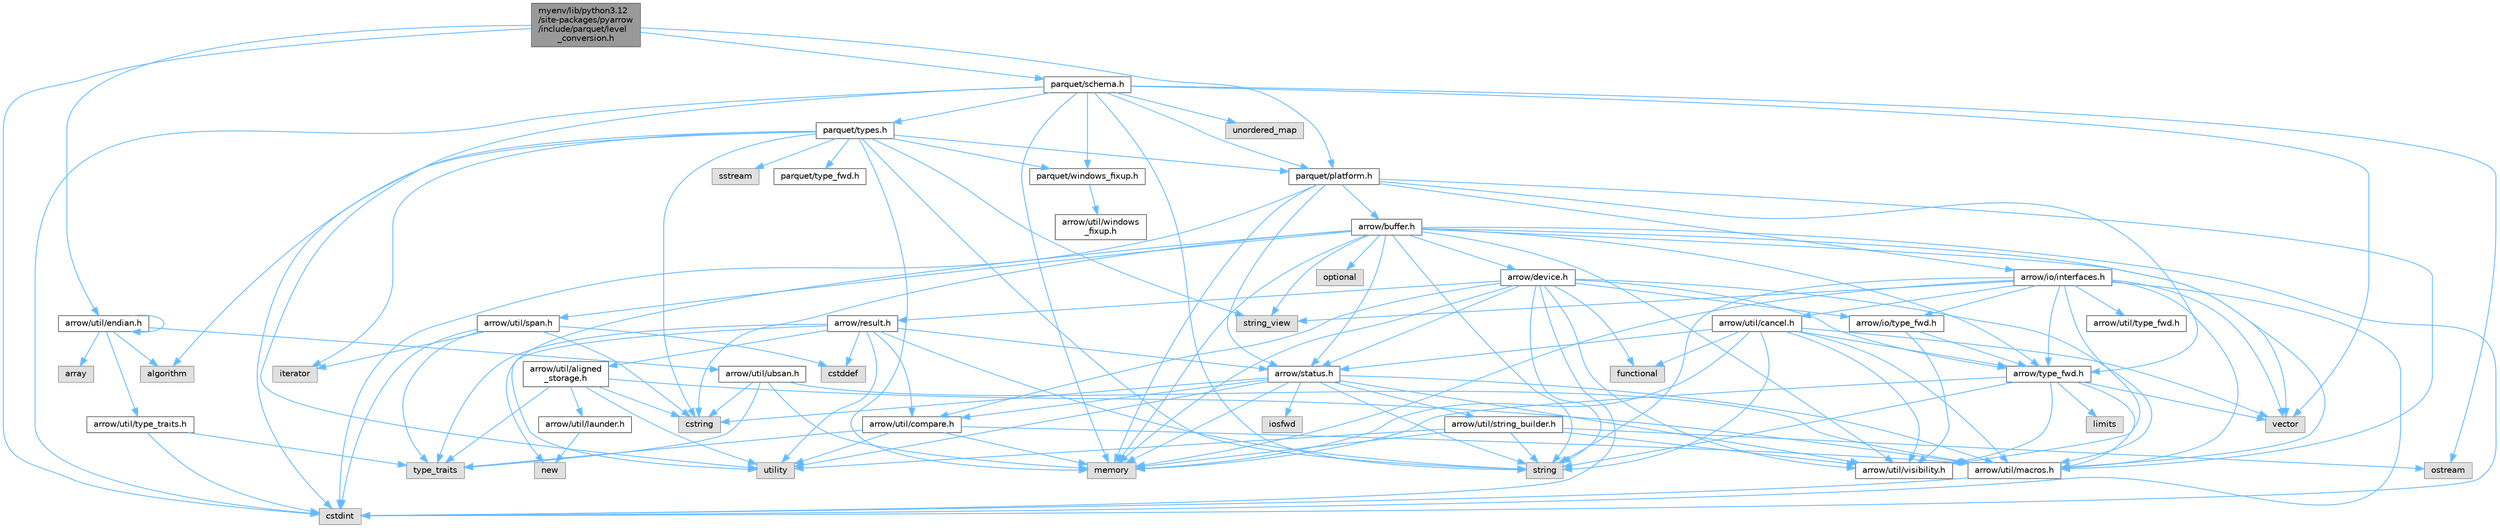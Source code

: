 digraph "myenv/lib/python3.12/site-packages/pyarrow/include/parquet/level_conversion.h"
{
 // LATEX_PDF_SIZE
  bgcolor="transparent";
  edge [fontname=Helvetica,fontsize=10,labelfontname=Helvetica,labelfontsize=10];
  node [fontname=Helvetica,fontsize=10,shape=box,height=0.2,width=0.4];
  Node1 [id="Node000001",label="myenv/lib/python3.12\l/site-packages/pyarrow\l/include/parquet/level\l_conversion.h",height=0.2,width=0.4,color="gray40", fillcolor="grey60", style="filled", fontcolor="black",tooltip=" "];
  Node1 -> Node2 [id="edge1_Node000001_Node000002",color="steelblue1",style="solid",tooltip=" "];
  Node2 [id="Node000002",label="cstdint",height=0.2,width=0.4,color="grey60", fillcolor="#E0E0E0", style="filled",tooltip=" "];
  Node1 -> Node3 [id="edge2_Node000001_Node000003",color="steelblue1",style="solid",tooltip=" "];
  Node3 [id="Node000003",label="arrow/util/endian.h",height=0.2,width=0.4,color="grey40", fillcolor="white", style="filled",URL="$endian_8h.html",tooltip=" "];
  Node3 -> Node3 [id="edge3_Node000003_Node000003",color="steelblue1",style="solid",tooltip=" "];
  Node3 -> Node4 [id="edge4_Node000003_Node000004",color="steelblue1",style="solid",tooltip=" "];
  Node4 [id="Node000004",label="algorithm",height=0.2,width=0.4,color="grey60", fillcolor="#E0E0E0", style="filled",tooltip=" "];
  Node3 -> Node5 [id="edge5_Node000003_Node000005",color="steelblue1",style="solid",tooltip=" "];
  Node5 [id="Node000005",label="array",height=0.2,width=0.4,color="grey60", fillcolor="#E0E0E0", style="filled",tooltip=" "];
  Node3 -> Node6 [id="edge6_Node000003_Node000006",color="steelblue1",style="solid",tooltip=" "];
  Node6 [id="Node000006",label="arrow/util/type_traits.h",height=0.2,width=0.4,color="grey40", fillcolor="white", style="filled",URL="$include_2arrow_2util_2type__traits_8h.html",tooltip=" "];
  Node6 -> Node2 [id="edge7_Node000006_Node000002",color="steelblue1",style="solid",tooltip=" "];
  Node6 -> Node7 [id="edge8_Node000006_Node000007",color="steelblue1",style="solid",tooltip=" "];
  Node7 [id="Node000007",label="type_traits",height=0.2,width=0.4,color="grey60", fillcolor="#E0E0E0", style="filled",tooltip=" "];
  Node3 -> Node8 [id="edge9_Node000003_Node000008",color="steelblue1",style="solid",tooltip=" "];
  Node8 [id="Node000008",label="arrow/util/ubsan.h",height=0.2,width=0.4,color="grey40", fillcolor="white", style="filled",URL="$ubsan_8h.html",tooltip=" "];
  Node8 -> Node9 [id="edge10_Node000008_Node000009",color="steelblue1",style="solid",tooltip=" "];
  Node9 [id="Node000009",label="cstring",height=0.2,width=0.4,color="grey60", fillcolor="#E0E0E0", style="filled",tooltip=" "];
  Node8 -> Node10 [id="edge11_Node000008_Node000010",color="steelblue1",style="solid",tooltip=" "];
  Node10 [id="Node000010",label="memory",height=0.2,width=0.4,color="grey60", fillcolor="#E0E0E0", style="filled",tooltip=" "];
  Node8 -> Node7 [id="edge12_Node000008_Node000007",color="steelblue1",style="solid",tooltip=" "];
  Node8 -> Node11 [id="edge13_Node000008_Node000011",color="steelblue1",style="solid",tooltip=" "];
  Node11 [id="Node000011",label="arrow/util/macros.h",height=0.2,width=0.4,color="grey40", fillcolor="white", style="filled",URL="$macros_8h.html",tooltip=" "];
  Node11 -> Node2 [id="edge14_Node000011_Node000002",color="steelblue1",style="solid",tooltip=" "];
  Node1 -> Node12 [id="edge15_Node000001_Node000012",color="steelblue1",style="solid",tooltip=" "];
  Node12 [id="Node000012",label="parquet/platform.h",height=0.2,width=0.4,color="grey40", fillcolor="white", style="filled",URL="$include_2parquet_2platform_8h.html",tooltip=" "];
  Node12 -> Node2 [id="edge16_Node000012_Node000002",color="steelblue1",style="solid",tooltip=" "];
  Node12 -> Node10 [id="edge17_Node000012_Node000010",color="steelblue1",style="solid",tooltip=" "];
  Node12 -> Node13 [id="edge18_Node000012_Node000013",color="steelblue1",style="solid",tooltip=" "];
  Node13 [id="Node000013",label="arrow/buffer.h",height=0.2,width=0.4,color="grey40", fillcolor="white", style="filled",URL="$buffer_8h.html",tooltip=" "];
  Node13 -> Node2 [id="edge19_Node000013_Node000002",color="steelblue1",style="solid",tooltip=" "];
  Node13 -> Node9 [id="edge20_Node000013_Node000009",color="steelblue1",style="solid",tooltip=" "];
  Node13 -> Node10 [id="edge21_Node000013_Node000010",color="steelblue1",style="solid",tooltip=" "];
  Node13 -> Node14 [id="edge22_Node000013_Node000014",color="steelblue1",style="solid",tooltip=" "];
  Node14 [id="Node000014",label="optional",height=0.2,width=0.4,color="grey60", fillcolor="#E0E0E0", style="filled",tooltip=" "];
  Node13 -> Node15 [id="edge23_Node000013_Node000015",color="steelblue1",style="solid",tooltip=" "];
  Node15 [id="Node000015",label="string",height=0.2,width=0.4,color="grey60", fillcolor="#E0E0E0", style="filled",tooltip=" "];
  Node13 -> Node16 [id="edge24_Node000013_Node000016",color="steelblue1",style="solid",tooltip=" "];
  Node16 [id="Node000016",label="string_view",height=0.2,width=0.4,color="grey60", fillcolor="#E0E0E0", style="filled",tooltip=" "];
  Node13 -> Node17 [id="edge25_Node000013_Node000017",color="steelblue1",style="solid",tooltip=" "];
  Node17 [id="Node000017",label="utility",height=0.2,width=0.4,color="grey60", fillcolor="#E0E0E0", style="filled",tooltip=" "];
  Node13 -> Node18 [id="edge26_Node000013_Node000018",color="steelblue1",style="solid",tooltip=" "];
  Node18 [id="Node000018",label="vector",height=0.2,width=0.4,color="grey60", fillcolor="#E0E0E0", style="filled",tooltip=" "];
  Node13 -> Node19 [id="edge27_Node000013_Node000019",color="steelblue1",style="solid",tooltip=" "];
  Node19 [id="Node000019",label="arrow/device.h",height=0.2,width=0.4,color="grey40", fillcolor="white", style="filled",URL="$device_8h.html",tooltip=" "];
  Node19 -> Node2 [id="edge28_Node000019_Node000002",color="steelblue1",style="solid",tooltip=" "];
  Node19 -> Node20 [id="edge29_Node000019_Node000020",color="steelblue1",style="solid",tooltip=" "];
  Node20 [id="Node000020",label="functional",height=0.2,width=0.4,color="grey60", fillcolor="#E0E0E0", style="filled",tooltip=" "];
  Node19 -> Node10 [id="edge30_Node000019_Node000010",color="steelblue1",style="solid",tooltip=" "];
  Node19 -> Node15 [id="edge31_Node000019_Node000015",color="steelblue1",style="solid",tooltip=" "];
  Node19 -> Node21 [id="edge32_Node000019_Node000021",color="steelblue1",style="solid",tooltip=" "];
  Node21 [id="Node000021",label="arrow/io/type_fwd.h",height=0.2,width=0.4,color="grey40", fillcolor="white", style="filled",URL="$arrow_2io_2type__fwd_8h.html",tooltip=" "];
  Node21 -> Node22 [id="edge33_Node000021_Node000022",color="steelblue1",style="solid",tooltip=" "];
  Node22 [id="Node000022",label="arrow/type_fwd.h",height=0.2,width=0.4,color="grey40", fillcolor="white", style="filled",URL="$arrow_2type__fwd_8h.html",tooltip=" "];
  Node22 -> Node23 [id="edge34_Node000022_Node000023",color="steelblue1",style="solid",tooltip=" "];
  Node23 [id="Node000023",label="limits",height=0.2,width=0.4,color="grey60", fillcolor="#E0E0E0", style="filled",tooltip=" "];
  Node22 -> Node10 [id="edge35_Node000022_Node000010",color="steelblue1",style="solid",tooltip=" "];
  Node22 -> Node15 [id="edge36_Node000022_Node000015",color="steelblue1",style="solid",tooltip=" "];
  Node22 -> Node18 [id="edge37_Node000022_Node000018",color="steelblue1",style="solid",tooltip=" "];
  Node22 -> Node11 [id="edge38_Node000022_Node000011",color="steelblue1",style="solid",tooltip=" "];
  Node22 -> Node24 [id="edge39_Node000022_Node000024",color="steelblue1",style="solid",tooltip=" "];
  Node24 [id="Node000024",label="arrow/util/visibility.h",height=0.2,width=0.4,color="grey40", fillcolor="white", style="filled",URL="$include_2arrow_2util_2visibility_8h.html",tooltip=" "];
  Node21 -> Node24 [id="edge40_Node000021_Node000024",color="steelblue1",style="solid",tooltip=" "];
  Node19 -> Node25 [id="edge41_Node000019_Node000025",color="steelblue1",style="solid",tooltip=" "];
  Node25 [id="Node000025",label="arrow/result.h",height=0.2,width=0.4,color="grey40", fillcolor="white", style="filled",URL="$result_8h.html",tooltip=" "];
  Node25 -> Node26 [id="edge42_Node000025_Node000026",color="steelblue1",style="solid",tooltip=" "];
  Node26 [id="Node000026",label="cstddef",height=0.2,width=0.4,color="grey60", fillcolor="#E0E0E0", style="filled",tooltip=" "];
  Node25 -> Node27 [id="edge43_Node000025_Node000027",color="steelblue1",style="solid",tooltip=" "];
  Node27 [id="Node000027",label="new",height=0.2,width=0.4,color="grey60", fillcolor="#E0E0E0", style="filled",tooltip=" "];
  Node25 -> Node15 [id="edge44_Node000025_Node000015",color="steelblue1",style="solid",tooltip=" "];
  Node25 -> Node7 [id="edge45_Node000025_Node000007",color="steelblue1",style="solid",tooltip=" "];
  Node25 -> Node17 [id="edge46_Node000025_Node000017",color="steelblue1",style="solid",tooltip=" "];
  Node25 -> Node28 [id="edge47_Node000025_Node000028",color="steelblue1",style="solid",tooltip=" "];
  Node28 [id="Node000028",label="arrow/status.h",height=0.2,width=0.4,color="grey40", fillcolor="white", style="filled",URL="$status_8h.html",tooltip=" "];
  Node28 -> Node9 [id="edge48_Node000028_Node000009",color="steelblue1",style="solid",tooltip=" "];
  Node28 -> Node29 [id="edge49_Node000028_Node000029",color="steelblue1",style="solid",tooltip=" "];
  Node29 [id="Node000029",label="iosfwd",height=0.2,width=0.4,color="grey60", fillcolor="#E0E0E0", style="filled",tooltip=" "];
  Node28 -> Node10 [id="edge50_Node000028_Node000010",color="steelblue1",style="solid",tooltip=" "];
  Node28 -> Node15 [id="edge51_Node000028_Node000015",color="steelblue1",style="solid",tooltip=" "];
  Node28 -> Node17 [id="edge52_Node000028_Node000017",color="steelblue1",style="solid",tooltip=" "];
  Node28 -> Node30 [id="edge53_Node000028_Node000030",color="steelblue1",style="solid",tooltip=" "];
  Node30 [id="Node000030",label="arrow/util/compare.h",height=0.2,width=0.4,color="grey40", fillcolor="white", style="filled",URL="$util_2compare_8h.html",tooltip=" "];
  Node30 -> Node10 [id="edge54_Node000030_Node000010",color="steelblue1",style="solid",tooltip=" "];
  Node30 -> Node7 [id="edge55_Node000030_Node000007",color="steelblue1",style="solid",tooltip=" "];
  Node30 -> Node17 [id="edge56_Node000030_Node000017",color="steelblue1",style="solid",tooltip=" "];
  Node30 -> Node11 [id="edge57_Node000030_Node000011",color="steelblue1",style="solid",tooltip=" "];
  Node28 -> Node11 [id="edge58_Node000028_Node000011",color="steelblue1",style="solid",tooltip=" "];
  Node28 -> Node31 [id="edge59_Node000028_Node000031",color="steelblue1",style="solid",tooltip=" "];
  Node31 [id="Node000031",label="arrow/util/string_builder.h",height=0.2,width=0.4,color="grey40", fillcolor="white", style="filled",URL="$string__builder_8h.html",tooltip=" "];
  Node31 -> Node10 [id="edge60_Node000031_Node000010",color="steelblue1",style="solid",tooltip=" "];
  Node31 -> Node32 [id="edge61_Node000031_Node000032",color="steelblue1",style="solid",tooltip=" "];
  Node32 [id="Node000032",label="ostream",height=0.2,width=0.4,color="grey60", fillcolor="#E0E0E0", style="filled",tooltip=" "];
  Node31 -> Node15 [id="edge62_Node000031_Node000015",color="steelblue1",style="solid",tooltip=" "];
  Node31 -> Node17 [id="edge63_Node000031_Node000017",color="steelblue1",style="solid",tooltip=" "];
  Node31 -> Node24 [id="edge64_Node000031_Node000024",color="steelblue1",style="solid",tooltip=" "];
  Node28 -> Node24 [id="edge65_Node000028_Node000024",color="steelblue1",style="solid",tooltip=" "];
  Node25 -> Node33 [id="edge66_Node000025_Node000033",color="steelblue1",style="solid",tooltip=" "];
  Node33 [id="Node000033",label="arrow/util/aligned\l_storage.h",height=0.2,width=0.4,color="grey40", fillcolor="white", style="filled",URL="$aligned__storage_8h.html",tooltip=" "];
  Node33 -> Node9 [id="edge67_Node000033_Node000009",color="steelblue1",style="solid",tooltip=" "];
  Node33 -> Node7 [id="edge68_Node000033_Node000007",color="steelblue1",style="solid",tooltip=" "];
  Node33 -> Node17 [id="edge69_Node000033_Node000017",color="steelblue1",style="solid",tooltip=" "];
  Node33 -> Node34 [id="edge70_Node000033_Node000034",color="steelblue1",style="solid",tooltip=" "];
  Node34 [id="Node000034",label="arrow/util/launder.h",height=0.2,width=0.4,color="grey40", fillcolor="white", style="filled",URL="$launder_8h.html",tooltip=" "];
  Node34 -> Node27 [id="edge71_Node000034_Node000027",color="steelblue1",style="solid",tooltip=" "];
  Node33 -> Node11 [id="edge72_Node000033_Node000011",color="steelblue1",style="solid",tooltip=" "];
  Node25 -> Node30 [id="edge73_Node000025_Node000030",color="steelblue1",style="solid",tooltip=" "];
  Node19 -> Node28 [id="edge74_Node000019_Node000028",color="steelblue1",style="solid",tooltip=" "];
  Node19 -> Node22 [id="edge75_Node000019_Node000022",color="steelblue1",style="solid",tooltip=" "];
  Node19 -> Node30 [id="edge76_Node000019_Node000030",color="steelblue1",style="solid",tooltip=" "];
  Node19 -> Node11 [id="edge77_Node000019_Node000011",color="steelblue1",style="solid",tooltip=" "];
  Node19 -> Node24 [id="edge78_Node000019_Node000024",color="steelblue1",style="solid",tooltip=" "];
  Node13 -> Node28 [id="edge79_Node000013_Node000028",color="steelblue1",style="solid",tooltip=" "];
  Node13 -> Node22 [id="edge80_Node000013_Node000022",color="steelblue1",style="solid",tooltip=" "];
  Node13 -> Node11 [id="edge81_Node000013_Node000011",color="steelblue1",style="solid",tooltip=" "];
  Node13 -> Node35 [id="edge82_Node000013_Node000035",color="steelblue1",style="solid",tooltip=" "];
  Node35 [id="Node000035",label="arrow/util/span.h",height=0.2,width=0.4,color="grey40", fillcolor="white", style="filled",URL="$span_8h.html",tooltip=" "];
  Node35 -> Node26 [id="edge83_Node000035_Node000026",color="steelblue1",style="solid",tooltip=" "];
  Node35 -> Node2 [id="edge84_Node000035_Node000002",color="steelblue1",style="solid",tooltip=" "];
  Node35 -> Node9 [id="edge85_Node000035_Node000009",color="steelblue1",style="solid",tooltip=" "];
  Node35 -> Node36 [id="edge86_Node000035_Node000036",color="steelblue1",style="solid",tooltip=" "];
  Node36 [id="Node000036",label="iterator",height=0.2,width=0.4,color="grey60", fillcolor="#E0E0E0", style="filled",tooltip=" "];
  Node35 -> Node7 [id="edge87_Node000035_Node000007",color="steelblue1",style="solid",tooltip=" "];
  Node13 -> Node24 [id="edge88_Node000013_Node000024",color="steelblue1",style="solid",tooltip=" "];
  Node12 -> Node37 [id="edge89_Node000012_Node000037",color="steelblue1",style="solid",tooltip=" "];
  Node37 [id="Node000037",label="arrow/io/interfaces.h",height=0.2,width=0.4,color="grey40", fillcolor="white", style="filled",URL="$interfaces_8h.html",tooltip=" "];
  Node37 -> Node2 [id="edge90_Node000037_Node000002",color="steelblue1",style="solid",tooltip=" "];
  Node37 -> Node10 [id="edge91_Node000037_Node000010",color="steelblue1",style="solid",tooltip=" "];
  Node37 -> Node15 [id="edge92_Node000037_Node000015",color="steelblue1",style="solid",tooltip=" "];
  Node37 -> Node16 [id="edge93_Node000037_Node000016",color="steelblue1",style="solid",tooltip=" "];
  Node37 -> Node18 [id="edge94_Node000037_Node000018",color="steelblue1",style="solid",tooltip=" "];
  Node37 -> Node21 [id="edge95_Node000037_Node000021",color="steelblue1",style="solid",tooltip=" "];
  Node37 -> Node22 [id="edge96_Node000037_Node000022",color="steelblue1",style="solid",tooltip=" "];
  Node37 -> Node38 [id="edge97_Node000037_Node000038",color="steelblue1",style="solid",tooltip=" "];
  Node38 [id="Node000038",label="arrow/util/cancel.h",height=0.2,width=0.4,color="grey40", fillcolor="white", style="filled",URL="$cancel_8h.html",tooltip=" "];
  Node38 -> Node20 [id="edge98_Node000038_Node000020",color="steelblue1",style="solid",tooltip=" "];
  Node38 -> Node10 [id="edge99_Node000038_Node000010",color="steelblue1",style="solid",tooltip=" "];
  Node38 -> Node15 [id="edge100_Node000038_Node000015",color="steelblue1",style="solid",tooltip=" "];
  Node38 -> Node18 [id="edge101_Node000038_Node000018",color="steelblue1",style="solid",tooltip=" "];
  Node38 -> Node28 [id="edge102_Node000038_Node000028",color="steelblue1",style="solid",tooltip=" "];
  Node38 -> Node22 [id="edge103_Node000038_Node000022",color="steelblue1",style="solid",tooltip=" "];
  Node38 -> Node11 [id="edge104_Node000038_Node000011",color="steelblue1",style="solid",tooltip=" "];
  Node38 -> Node24 [id="edge105_Node000038_Node000024",color="steelblue1",style="solid",tooltip=" "];
  Node37 -> Node11 [id="edge106_Node000037_Node000011",color="steelblue1",style="solid",tooltip=" "];
  Node37 -> Node39 [id="edge107_Node000037_Node000039",color="steelblue1",style="solid",tooltip=" "];
  Node39 [id="Node000039",label="arrow/util/type_fwd.h",height=0.2,width=0.4,color="grey40", fillcolor="white", style="filled",URL="$arrow_2util_2type__fwd_8h.html",tooltip=" "];
  Node37 -> Node24 [id="edge108_Node000037_Node000024",color="steelblue1",style="solid",tooltip=" "];
  Node12 -> Node28 [id="edge109_Node000012_Node000028",color="steelblue1",style="solid",tooltip=" "];
  Node12 -> Node22 [id="edge110_Node000012_Node000022",color="steelblue1",style="solid",tooltip=" "];
  Node12 -> Node11 [id="edge111_Node000012_Node000011",color="steelblue1",style="solid",tooltip=" "];
  Node1 -> Node40 [id="edge112_Node000001_Node000040",color="steelblue1",style="solid",tooltip=" "];
  Node40 [id="Node000040",label="parquet/schema.h",height=0.2,width=0.4,color="grey40", fillcolor="white", style="filled",URL="$schema_8h.html",tooltip=" "];
  Node40 -> Node2 [id="edge113_Node000040_Node000002",color="steelblue1",style="solid",tooltip=" "];
  Node40 -> Node10 [id="edge114_Node000040_Node000010",color="steelblue1",style="solid",tooltip=" "];
  Node40 -> Node32 [id="edge115_Node000040_Node000032",color="steelblue1",style="solid",tooltip=" "];
  Node40 -> Node15 [id="edge116_Node000040_Node000015",color="steelblue1",style="solid",tooltip=" "];
  Node40 -> Node41 [id="edge117_Node000040_Node000041",color="steelblue1",style="solid",tooltip=" "];
  Node41 [id="Node000041",label="unordered_map",height=0.2,width=0.4,color="grey60", fillcolor="#E0E0E0", style="filled",tooltip=" "];
  Node40 -> Node17 [id="edge118_Node000040_Node000017",color="steelblue1",style="solid",tooltip=" "];
  Node40 -> Node18 [id="edge119_Node000040_Node000018",color="steelblue1",style="solid",tooltip=" "];
  Node40 -> Node12 [id="edge120_Node000040_Node000012",color="steelblue1",style="solid",tooltip=" "];
  Node40 -> Node42 [id="edge121_Node000040_Node000042",color="steelblue1",style="solid",tooltip=" "];
  Node42 [id="Node000042",label="parquet/types.h",height=0.2,width=0.4,color="grey40", fillcolor="white", style="filled",URL="$parquet_2types_8h.html",tooltip=" "];
  Node42 -> Node4 [id="edge122_Node000042_Node000004",color="steelblue1",style="solid",tooltip=" "];
  Node42 -> Node2 [id="edge123_Node000042_Node000002",color="steelblue1",style="solid",tooltip=" "];
  Node42 -> Node9 [id="edge124_Node000042_Node000009",color="steelblue1",style="solid",tooltip=" "];
  Node42 -> Node36 [id="edge125_Node000042_Node000036",color="steelblue1",style="solid",tooltip=" "];
  Node42 -> Node10 [id="edge126_Node000042_Node000010",color="steelblue1",style="solid",tooltip=" "];
  Node42 -> Node43 [id="edge127_Node000042_Node000043",color="steelblue1",style="solid",tooltip=" "];
  Node43 [id="Node000043",label="sstream",height=0.2,width=0.4,color="grey60", fillcolor="#E0E0E0", style="filled",tooltip=" "];
  Node42 -> Node15 [id="edge128_Node000042_Node000015",color="steelblue1",style="solid",tooltip=" "];
  Node42 -> Node16 [id="edge129_Node000042_Node000016",color="steelblue1",style="solid",tooltip=" "];
  Node42 -> Node12 [id="edge130_Node000042_Node000012",color="steelblue1",style="solid",tooltip=" "];
  Node42 -> Node44 [id="edge131_Node000042_Node000044",color="steelblue1",style="solid",tooltip=" "];
  Node44 [id="Node000044",label="parquet/type_fwd.h",height=0.2,width=0.4,color="grey40", fillcolor="white", style="filled",URL="$parquet_2type__fwd_8h.html",tooltip=" "];
  Node42 -> Node45 [id="edge132_Node000042_Node000045",color="steelblue1",style="solid",tooltip=" "];
  Node45 [id="Node000045",label="parquet/windows_fixup.h",height=0.2,width=0.4,color="grey40", fillcolor="white", style="filled",URL="$parquet_2windows__fixup_8h.html",tooltip=" "];
  Node45 -> Node46 [id="edge133_Node000045_Node000046",color="steelblue1",style="solid",tooltip=" "];
  Node46 [id="Node000046",label="arrow/util/windows\l_fixup.h",height=0.2,width=0.4,color="grey40", fillcolor="white", style="filled",URL="$arrow_2util_2windows__fixup_8h.html",tooltip=" "];
  Node40 -> Node45 [id="edge134_Node000040_Node000045",color="steelblue1",style="solid",tooltip=" "];
}
